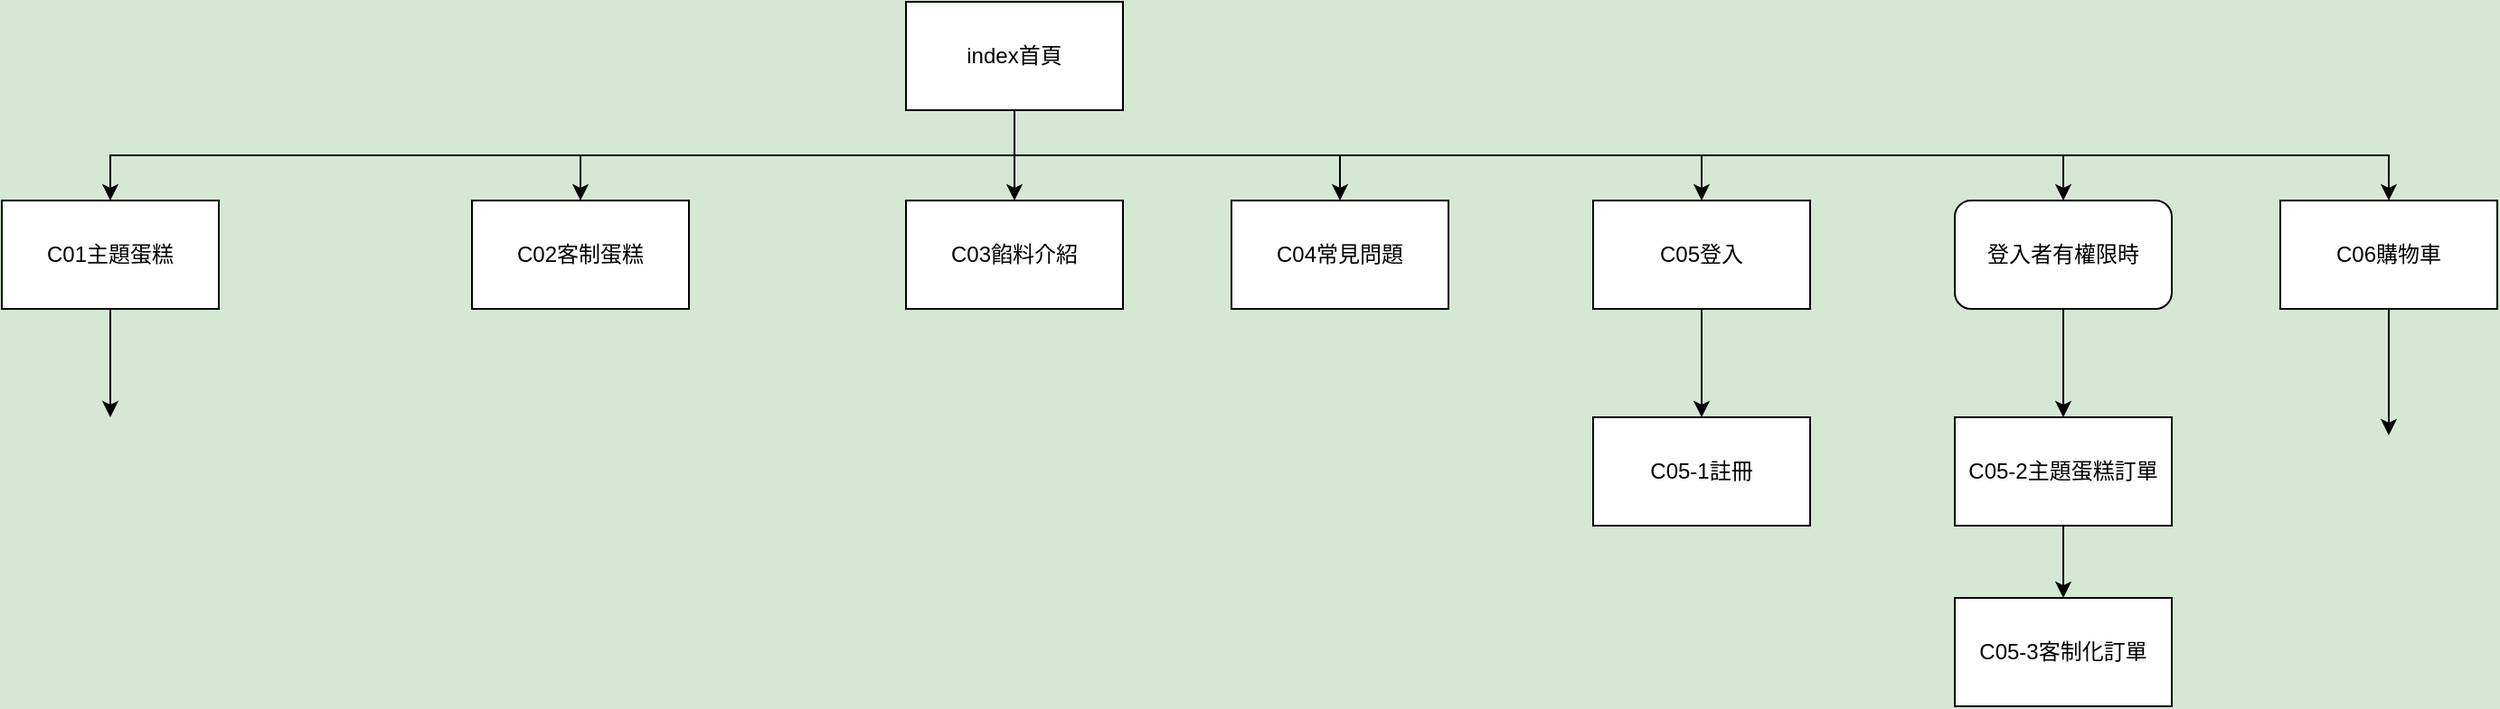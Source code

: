<mxfile version="20.8.20" type="device"><diagram id="CbeANL29WfleCUL0I-DM" name="第1頁"><mxGraphModel dx="1434" dy="764" grid="1" gridSize="10" guides="1" tooltips="1" connect="1" arrows="1" fold="1" page="1" pageScale="1" pageWidth="1169" pageHeight="827" background="#D5E8D4" math="0" shadow="0"><root><mxCell id="0"/><mxCell id="1" parent="0"/><mxCell id="RXvgNFxZnZVnSHDJrAo8-21" style="edgeStyle=orthogonalEdgeStyle;rounded=0;orthogonalLoop=1;jettySize=auto;html=1;exitX=0.5;exitY=1;exitDx=0;exitDy=0;entryX=0.5;entryY=0;entryDx=0;entryDy=0;" parent="1" source="RXvgNFxZnZVnSHDJrAo8-1" target="RXvgNFxZnZVnSHDJrAo8-2" edge="1"><mxGeometry relative="1" as="geometry"/></mxCell><mxCell id="RXvgNFxZnZVnSHDJrAo8-23" style="edgeStyle=orthogonalEdgeStyle;rounded=0;orthogonalLoop=1;jettySize=auto;html=1;exitX=0.5;exitY=1;exitDx=0;exitDy=0;entryX=0.5;entryY=0;entryDx=0;entryDy=0;" parent="1" source="RXvgNFxZnZVnSHDJrAo8-1" target="RXvgNFxZnZVnSHDJrAo8-7" edge="1"><mxGeometry relative="1" as="geometry"/></mxCell><mxCell id="RXvgNFxZnZVnSHDJrAo8-26" style="edgeStyle=orthogonalEdgeStyle;rounded=0;orthogonalLoop=1;jettySize=auto;html=1;exitX=0.5;exitY=1;exitDx=0;exitDy=0;entryX=0.5;entryY=0;entryDx=0;entryDy=0;" parent="1" source="RXvgNFxZnZVnSHDJrAo8-1" target="RXvgNFxZnZVnSHDJrAo8-4" edge="1"><mxGeometry relative="1" as="geometry"/></mxCell><mxCell id="RXvgNFxZnZVnSHDJrAo8-27" style="edgeStyle=orthogonalEdgeStyle;rounded=0;orthogonalLoop=1;jettySize=auto;html=1;exitX=0.5;exitY=1;exitDx=0;exitDy=0;" parent="1" source="RXvgNFxZnZVnSHDJrAo8-1" target="RXvgNFxZnZVnSHDJrAo8-5" edge="1"><mxGeometry relative="1" as="geometry"/></mxCell><mxCell id="RXvgNFxZnZVnSHDJrAo8-28" style="edgeStyle=orthogonalEdgeStyle;rounded=0;orthogonalLoop=1;jettySize=auto;html=1;exitX=0.5;exitY=1;exitDx=0;exitDy=0;" parent="1" source="RXvgNFxZnZVnSHDJrAo8-1" target="RXvgNFxZnZVnSHDJrAo8-6" edge="1"><mxGeometry relative="1" as="geometry"/></mxCell><mxCell id="RXvgNFxZnZVnSHDJrAo8-51" style="edgeStyle=orthogonalEdgeStyle;rounded=0;orthogonalLoop=1;jettySize=auto;html=1;exitX=0.5;exitY=1;exitDx=0;exitDy=0;entryX=0.5;entryY=0;entryDx=0;entryDy=0;" parent="1" source="RXvgNFxZnZVnSHDJrAo8-1" target="RXvgNFxZnZVnSHDJrAo8-3" edge="1"><mxGeometry relative="1" as="geometry"><mxPoint x="360" y="120" as="targetPoint"/></mxGeometry></mxCell><mxCell id="RXvgNFxZnZVnSHDJrAo8-56" style="edgeStyle=orthogonalEdgeStyle;rounded=0;orthogonalLoop=1;jettySize=auto;html=1;exitX=0.5;exitY=1;exitDx=0;exitDy=0;entryX=0.5;entryY=0;entryDx=0;entryDy=0;" parent="1" source="RXvgNFxZnZVnSHDJrAo8-1" target="RXvgNFxZnZVnSHDJrAo8-55" edge="1"><mxGeometry relative="1" as="geometry"/></mxCell><mxCell id="RXvgNFxZnZVnSHDJrAo8-1" value="index首頁" style="rounded=0;whiteSpace=wrap;html=1;" parent="1" vertex="1"><mxGeometry x="540" y="10" width="120" height="60" as="geometry"/></mxCell><mxCell id="RXvgNFxZnZVnSHDJrAo8-29" style="edgeStyle=orthogonalEdgeStyle;rounded=0;orthogonalLoop=1;jettySize=auto;html=1;exitX=0.5;exitY=1;exitDx=0;exitDy=0;" parent="1" source="RXvgNFxZnZVnSHDJrAo8-2" edge="1"><mxGeometry relative="1" as="geometry"><mxPoint x="100" y="240" as="targetPoint"/></mxGeometry></mxCell><mxCell id="RXvgNFxZnZVnSHDJrAo8-2" value="C01主題蛋糕" style="rounded=0;whiteSpace=wrap;html=1;" parent="1" vertex="1"><mxGeometry x="40" y="120" width="120" height="60" as="geometry"/></mxCell><mxCell id="RXvgNFxZnZVnSHDJrAo8-3" value="C02客制蛋糕" style="rounded=0;whiteSpace=wrap;html=1;" parent="1" vertex="1"><mxGeometry x="300" y="120" width="120" height="60" as="geometry"/></mxCell><mxCell id="RXvgNFxZnZVnSHDJrAo8-4" value="C03餡料介紹" style="rounded=0;whiteSpace=wrap;html=1;" parent="1" vertex="1"><mxGeometry x="540" y="120" width="120" height="60" as="geometry"/></mxCell><mxCell id="RXvgNFxZnZVnSHDJrAo8-5" value="C04常見問題" style="rounded=0;whiteSpace=wrap;html=1;" parent="1" vertex="1"><mxGeometry x="720" y="120" width="120" height="60" as="geometry"/></mxCell><mxCell id="RXvgNFxZnZVnSHDJrAo8-54" style="edgeStyle=orthogonalEdgeStyle;rounded=0;orthogonalLoop=1;jettySize=auto;html=1;exitX=0.5;exitY=1;exitDx=0;exitDy=0;" parent="1" source="RXvgNFxZnZVnSHDJrAo8-6" target="RXvgNFxZnZVnSHDJrAo8-14" edge="1"><mxGeometry relative="1" as="geometry"/></mxCell><mxCell id="RXvgNFxZnZVnSHDJrAo8-6" value="C05登入" style="rounded=0;whiteSpace=wrap;html=1;" parent="1" vertex="1"><mxGeometry x="920" y="120" width="120" height="60" as="geometry"/></mxCell><mxCell id="RXvgNFxZnZVnSHDJrAo8-59" style="edgeStyle=orthogonalEdgeStyle;rounded=0;orthogonalLoop=1;jettySize=auto;html=1;exitX=0.5;exitY=1;exitDx=0;exitDy=0;" parent="1" source="RXvgNFxZnZVnSHDJrAo8-7" edge="1"><mxGeometry relative="1" as="geometry"><mxPoint x="1360" y="250" as="targetPoint"/></mxGeometry></mxCell><mxCell id="RXvgNFxZnZVnSHDJrAo8-7" value="C06購物車" style="rounded=0;whiteSpace=wrap;html=1;" parent="1" vertex="1"><mxGeometry x="1300" y="120" width="120" height="60" as="geometry"/></mxCell><mxCell id="RXvgNFxZnZVnSHDJrAo8-14" value="C05-1註冊" style="rounded=0;whiteSpace=wrap;html=1;" parent="1" vertex="1"><mxGeometry x="920" y="240" width="120" height="60" as="geometry"/></mxCell><mxCell id="RXvgNFxZnZVnSHDJrAo8-58" style="edgeStyle=orthogonalEdgeStyle;rounded=0;orthogonalLoop=1;jettySize=auto;html=1;exitX=0.5;exitY=1;exitDx=0;exitDy=0;" parent="1" source="RXvgNFxZnZVnSHDJrAo8-15" target="RXvgNFxZnZVnSHDJrAo8-41" edge="1"><mxGeometry relative="1" as="geometry"/></mxCell><mxCell id="RXvgNFxZnZVnSHDJrAo8-15" value="C05-2主題蛋糕訂單" style="rounded=0;whiteSpace=wrap;html=1;" parent="1" vertex="1"><mxGeometry x="1120" y="240" width="120" height="60" as="geometry"/></mxCell><mxCell id="RXvgNFxZnZVnSHDJrAo8-41" value="C05-3客制化訂單" style="rounded=0;whiteSpace=wrap;html=1;" parent="1" vertex="1"><mxGeometry x="1120" y="340" width="120" height="60" as="geometry"/></mxCell><mxCell id="RXvgNFxZnZVnSHDJrAo8-57" style="edgeStyle=orthogonalEdgeStyle;rounded=0;orthogonalLoop=1;jettySize=auto;html=1;exitX=0.5;exitY=1;exitDx=0;exitDy=0;entryX=0.5;entryY=0;entryDx=0;entryDy=0;" parent="1" source="RXvgNFxZnZVnSHDJrAo8-55" target="RXvgNFxZnZVnSHDJrAo8-15" edge="1"><mxGeometry relative="1" as="geometry"/></mxCell><mxCell id="RXvgNFxZnZVnSHDJrAo8-55" value="登入者有權限時" style="rounded=1;whiteSpace=wrap;html=1;" parent="1" vertex="1"><mxGeometry x="1120" y="120" width="120" height="60" as="geometry"/></mxCell></root></mxGraphModel></diagram></mxfile>